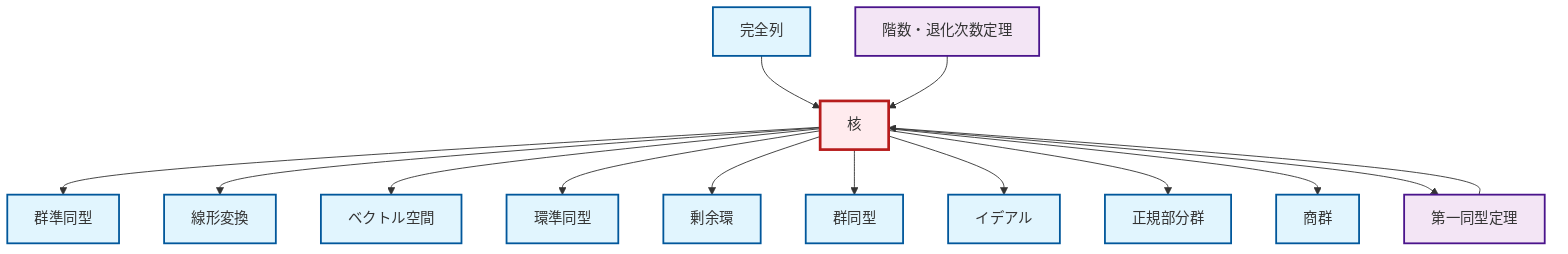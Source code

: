 graph TD
    classDef definition fill:#e1f5fe,stroke:#01579b,stroke-width:2px
    classDef theorem fill:#f3e5f5,stroke:#4a148c,stroke-width:2px
    classDef axiom fill:#fff3e0,stroke:#e65100,stroke-width:2px
    classDef example fill:#e8f5e9,stroke:#1b5e20,stroke-width:2px
    classDef current fill:#ffebee,stroke:#b71c1c,stroke-width:3px
    def-homomorphism["群準同型"]:::definition
    def-vector-space["ベクトル空間"]:::definition
    def-kernel["核"]:::definition
    def-quotient-ring["剰余環"]:::definition
    thm-rank-nullity["階数・退化次数定理"]:::theorem
    def-linear-transformation["線形変換"]:::definition
    def-isomorphism["群同型"]:::definition
    thm-first-isomorphism["第一同型定理"]:::theorem
    def-ideal["イデアル"]:::definition
    def-exact-sequence["完全列"]:::definition
    def-quotient-group["商群"]:::definition
    def-ring-homomorphism["環準同型"]:::definition
    def-normal-subgroup["正規部分群"]:::definition
    def-kernel --> def-homomorphism
    def-kernel --> def-linear-transformation
    def-kernel --> def-vector-space
    def-kernel --> def-ring-homomorphism
    def-kernel --> def-quotient-ring
    thm-first-isomorphism --> def-kernel
    def-kernel --> def-isomorphism
    def-kernel --> def-ideal
    def-kernel --> def-normal-subgroup
    def-kernel --> def-quotient-group
    def-kernel --> thm-first-isomorphism
    def-exact-sequence --> def-kernel
    thm-rank-nullity --> def-kernel
    class def-kernel current